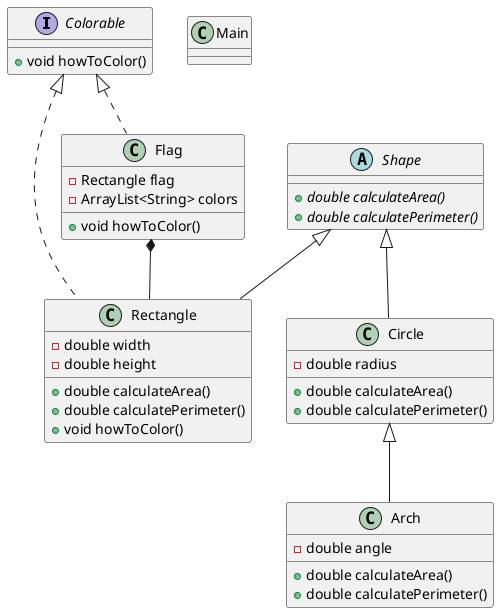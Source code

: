 @startuml
interface Colorable {
+ void howToColor()
}

abstract class Shape {
+ {abstract}double calculateArea()
+ {abstract}double calculatePerimeter()
}

class Main {
}

class Circle {
- double radius
+ double calculateArea()
+ double calculatePerimeter()
}

class Arch {
- double angle
+ double calculateArea()
+ double calculatePerimeter()
}

class Rectangle {
- double width
- double height
+ double calculateArea()
+ double calculatePerimeter()
+ void howToColor()
}

class Flag {
- Rectangle flag
- ArrayList<String> colors
+ void howToColor()
}

Shape <|-- Circle
Circle <|-- Arch
Colorable <|.. Rectangle
Flag *-- Rectangle
Colorable <|.. Flag
Shape <|-- Rectangle
@enduml